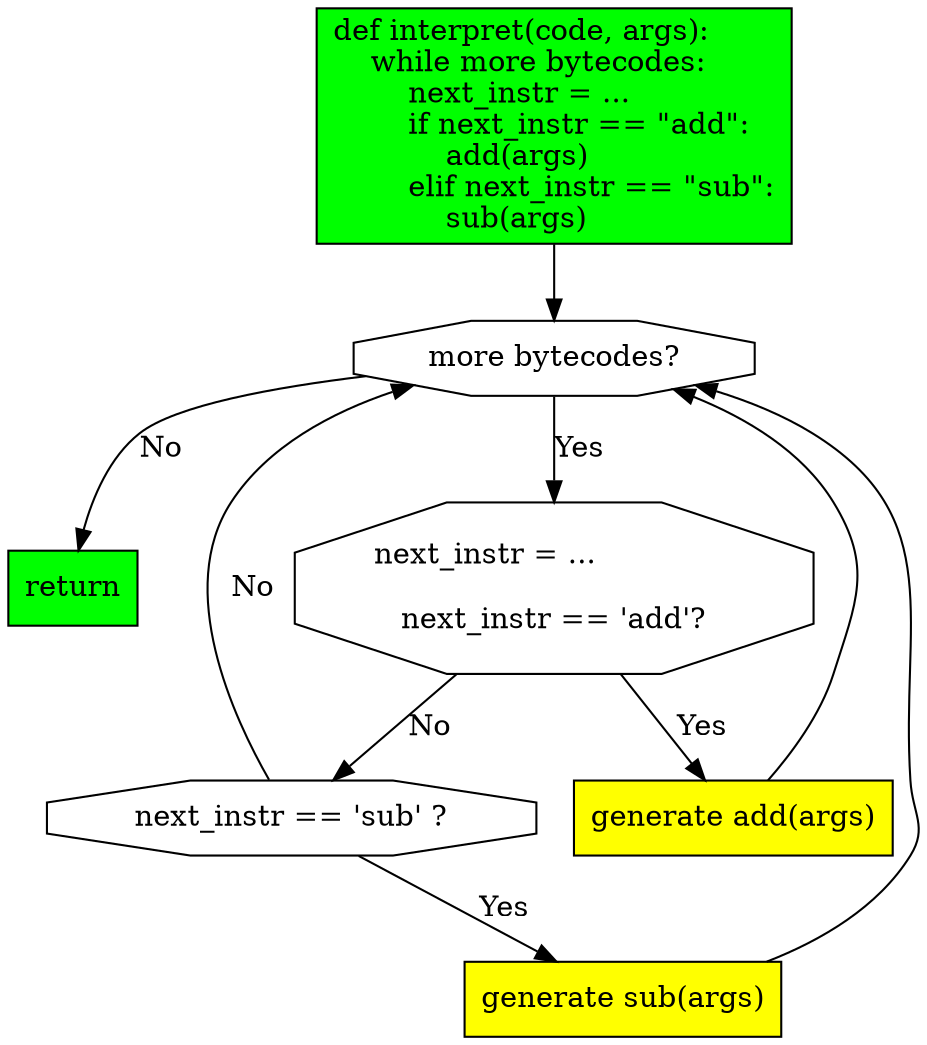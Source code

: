 digraph itp_graph {
    node [shape="octagon", color="black", fillcolor="white", style="filled"];
    subgraph itp {
        interpret_ [shape="box", label="def interpret(code, args):\l    while more bytecodes:\l        next_instr = ...\l        if next_instr == \"add\":\l            add(args)\l        elif next_instr == \"sub\":\l            sub(args)\l", fillcolor="green"];
interpret_ -> interpret__1
interpret__1 [shape="octagon", label="more bytecodes?", color="black", fillcolor="white", style="filled"];
edge [label="No", color="black", dir="forward", weight="5"];
interpret__1 -> interpret__2
edge [label="Yes", color="black", dir="forward", weight="5"];
interpret__1 -> interpret__3
interpret__2 [shape="box", label="return", color="black", fillcolor="green", style="filled"];
interpret__3 [shape="octagon", label="next_instr = ...\l\nnext_instr == 'add'?", color="black", fillcolor="white", style="filled"];
edge [label="No", color="black", dir="forward", weight="5"];
interpret__3 -> interpret__4
edge [label="Yes", color="black", dir="forward", weight="5"];
interpret__3 -> interpret__5
interpret__4 [shape="octagon", label="next_instr == 'sub' ?", color="black", fillcolor="white", style="filled"];
edge [label="No", color="black", dir="forward", weight="5"];
interpret__4 -> interpret__1
edge [label="Yes", color="black", dir="forward", weight="5"];
interpret__4 -> interpret__6
interpret__6 [shape="box", label="generate sub(args)", color="black", fillcolor="yellow", style="filled"];
edge [label="", style="solid", color="black", dir="forward", weight="5"];
interpret__6 -> interpret__1
interpret__5 [shape="box", label="generate add(args)", color="black", fillcolor="yellow", style="filled"];
edge [label="", style="solid", color="black", dir="forward", weight="5"];
interpret__5 -> interpret__1
    }
}
